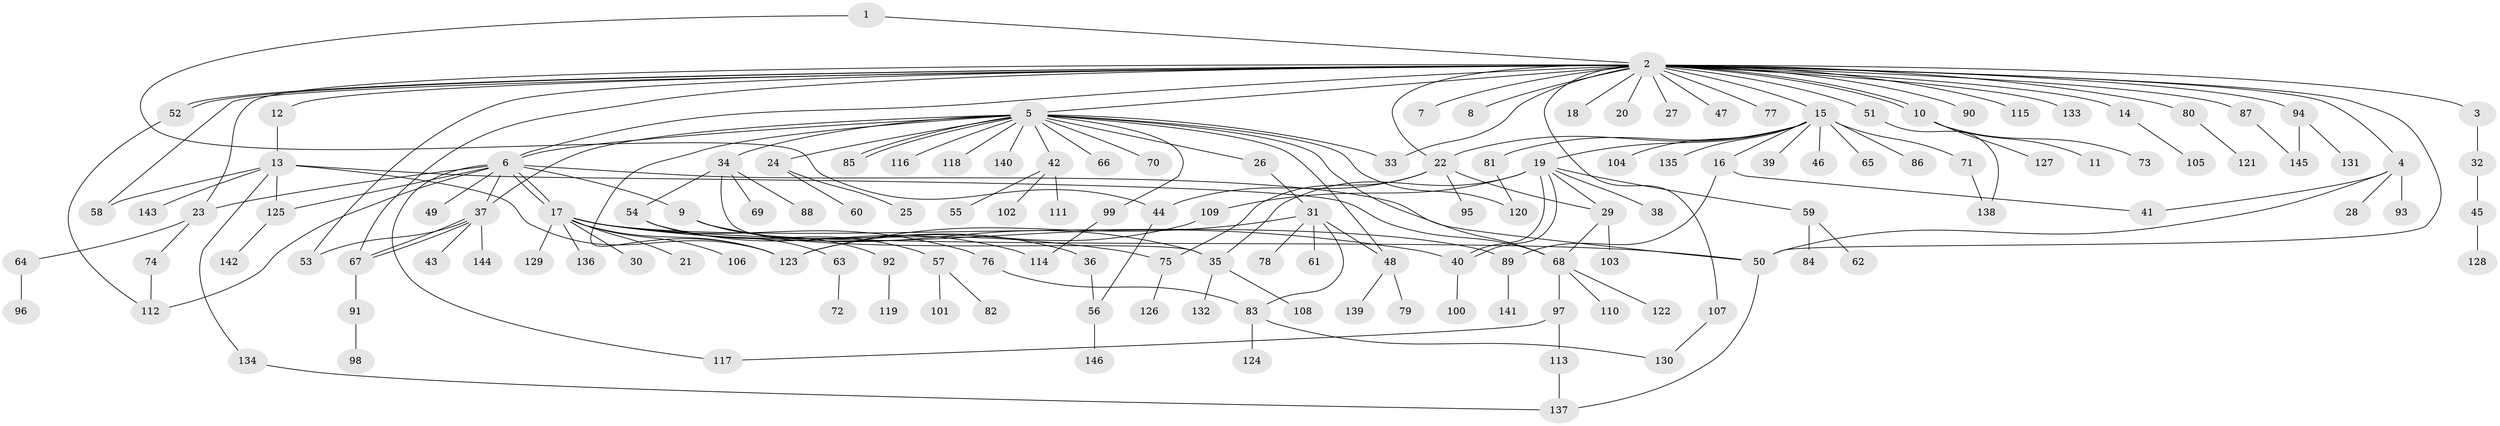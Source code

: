 // coarse degree distribution, {2: 0.2328767123287671, 30: 0.0136986301369863, 5: 0.0410958904109589, 17: 0.0136986301369863, 15: 0.0273972602739726, 1: 0.5205479452054794, 3: 0.0547945205479452, 4: 0.0684931506849315, 6: 0.0273972602739726}
// Generated by graph-tools (version 1.1) at 2025/17/03/04/25 18:17:58]
// undirected, 146 vertices, 190 edges
graph export_dot {
graph [start="1"]
  node [color=gray90,style=filled];
  1;
  2;
  3;
  4;
  5;
  6;
  7;
  8;
  9;
  10;
  11;
  12;
  13;
  14;
  15;
  16;
  17;
  18;
  19;
  20;
  21;
  22;
  23;
  24;
  25;
  26;
  27;
  28;
  29;
  30;
  31;
  32;
  33;
  34;
  35;
  36;
  37;
  38;
  39;
  40;
  41;
  42;
  43;
  44;
  45;
  46;
  47;
  48;
  49;
  50;
  51;
  52;
  53;
  54;
  55;
  56;
  57;
  58;
  59;
  60;
  61;
  62;
  63;
  64;
  65;
  66;
  67;
  68;
  69;
  70;
  71;
  72;
  73;
  74;
  75;
  76;
  77;
  78;
  79;
  80;
  81;
  82;
  83;
  84;
  85;
  86;
  87;
  88;
  89;
  90;
  91;
  92;
  93;
  94;
  95;
  96;
  97;
  98;
  99;
  100;
  101;
  102;
  103;
  104;
  105;
  106;
  107;
  108;
  109;
  110;
  111;
  112;
  113;
  114;
  115;
  116;
  117;
  118;
  119;
  120;
  121;
  122;
  123;
  124;
  125;
  126;
  127;
  128;
  129;
  130;
  131;
  132;
  133;
  134;
  135;
  136;
  137;
  138;
  139;
  140;
  141;
  142;
  143;
  144;
  145;
  146;
  1 -- 2;
  1 -- 44;
  2 -- 3;
  2 -- 4;
  2 -- 5;
  2 -- 6;
  2 -- 7;
  2 -- 8;
  2 -- 10;
  2 -- 10;
  2 -- 12;
  2 -- 14;
  2 -- 15;
  2 -- 18;
  2 -- 20;
  2 -- 22;
  2 -- 23;
  2 -- 27;
  2 -- 33;
  2 -- 47;
  2 -- 50;
  2 -- 51;
  2 -- 52;
  2 -- 52;
  2 -- 53;
  2 -- 58;
  2 -- 67;
  2 -- 77;
  2 -- 80;
  2 -- 87;
  2 -- 90;
  2 -- 94;
  2 -- 107;
  2 -- 115;
  2 -- 133;
  3 -- 32;
  4 -- 28;
  4 -- 41;
  4 -- 50;
  4 -- 93;
  5 -- 6;
  5 -- 24;
  5 -- 26;
  5 -- 33;
  5 -- 34;
  5 -- 37;
  5 -- 42;
  5 -- 48;
  5 -- 66;
  5 -- 68;
  5 -- 70;
  5 -- 85;
  5 -- 85;
  5 -- 99;
  5 -- 116;
  5 -- 118;
  5 -- 120;
  5 -- 123;
  5 -- 140;
  6 -- 9;
  6 -- 17;
  6 -- 17;
  6 -- 23;
  6 -- 37;
  6 -- 49;
  6 -- 50;
  6 -- 112;
  6 -- 117;
  6 -- 125;
  9 -- 35;
  9 -- 36;
  9 -- 92;
  10 -- 11;
  10 -- 73;
  10 -- 127;
  12 -- 13;
  13 -- 58;
  13 -- 68;
  13 -- 123;
  13 -- 125;
  13 -- 134;
  13 -- 143;
  14 -- 105;
  15 -- 16;
  15 -- 19;
  15 -- 22;
  15 -- 39;
  15 -- 46;
  15 -- 65;
  15 -- 71;
  15 -- 81;
  15 -- 86;
  15 -- 104;
  15 -- 135;
  16 -- 41;
  16 -- 89;
  17 -- 21;
  17 -- 30;
  17 -- 40;
  17 -- 50;
  17 -- 75;
  17 -- 76;
  17 -- 89;
  17 -- 106;
  17 -- 123;
  17 -- 129;
  17 -- 136;
  19 -- 29;
  19 -- 35;
  19 -- 38;
  19 -- 40;
  19 -- 40;
  19 -- 59;
  19 -- 109;
  22 -- 29;
  22 -- 44;
  22 -- 75;
  22 -- 95;
  23 -- 64;
  23 -- 74;
  24 -- 25;
  24 -- 60;
  26 -- 31;
  29 -- 68;
  29 -- 103;
  31 -- 48;
  31 -- 61;
  31 -- 78;
  31 -- 83;
  31 -- 123;
  32 -- 45;
  34 -- 35;
  34 -- 54;
  34 -- 69;
  34 -- 88;
  35 -- 108;
  35 -- 132;
  36 -- 56;
  37 -- 43;
  37 -- 53;
  37 -- 67;
  37 -- 67;
  37 -- 144;
  40 -- 100;
  42 -- 55;
  42 -- 102;
  42 -- 111;
  44 -- 56;
  45 -- 128;
  48 -- 79;
  48 -- 139;
  50 -- 137;
  51 -- 138;
  52 -- 112;
  54 -- 57;
  54 -- 63;
  54 -- 114;
  56 -- 146;
  57 -- 82;
  57 -- 101;
  59 -- 62;
  59 -- 84;
  63 -- 72;
  64 -- 96;
  67 -- 91;
  68 -- 97;
  68 -- 110;
  68 -- 122;
  71 -- 138;
  74 -- 112;
  75 -- 126;
  76 -- 83;
  80 -- 121;
  81 -- 120;
  83 -- 124;
  83 -- 130;
  87 -- 145;
  89 -- 141;
  91 -- 98;
  92 -- 119;
  94 -- 131;
  94 -- 145;
  97 -- 113;
  97 -- 117;
  99 -- 114;
  107 -- 130;
  109 -- 123;
  113 -- 137;
  125 -- 142;
  134 -- 137;
}
